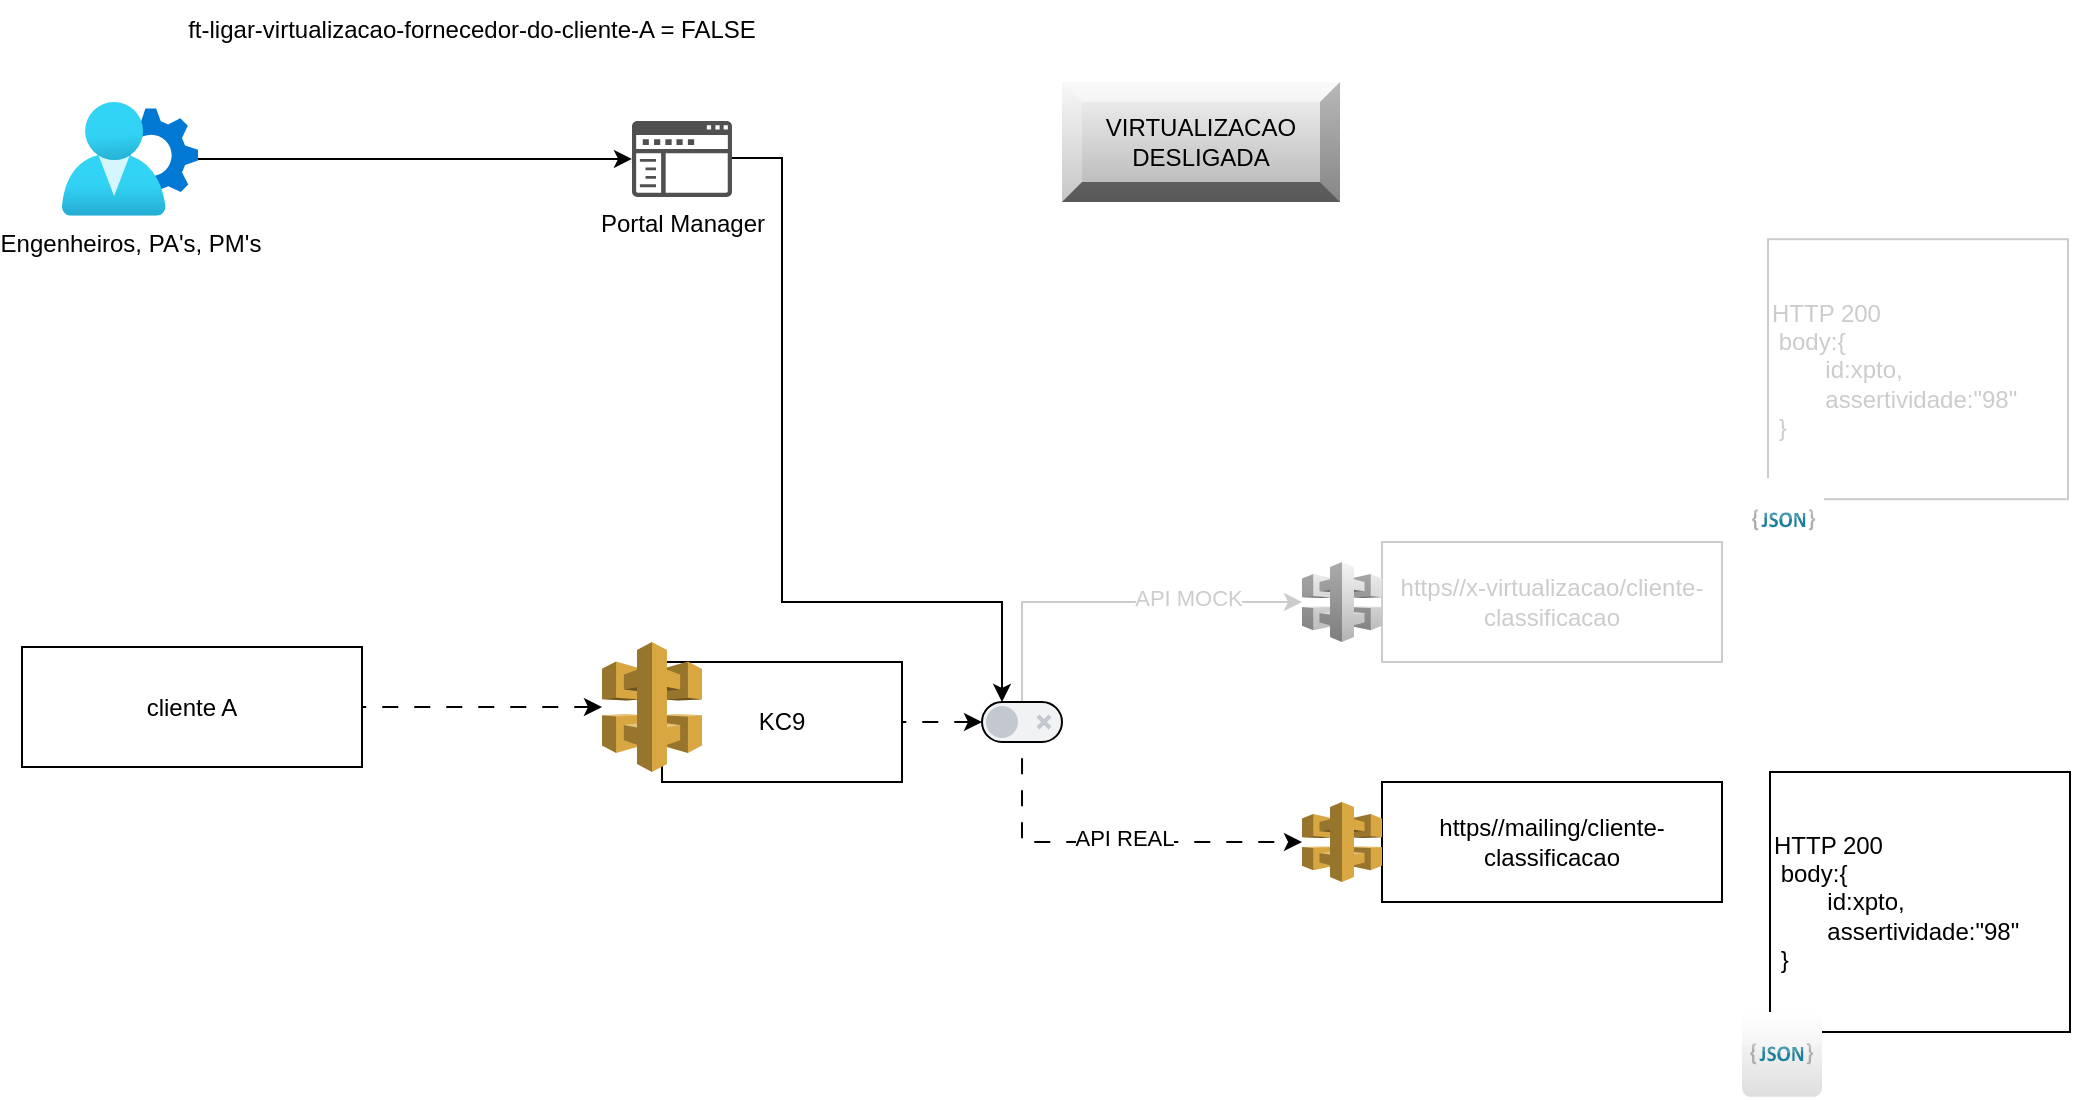 <mxfile version="24.4.13" type="device">
  <diagram name="Página-1" id="3pbkLxkB6d5WARuX0Uuh">
    <mxGraphModel dx="1783" dy="1024" grid="1" gridSize="10" guides="1" tooltips="1" connect="1" arrows="1" fold="1" page="1" pageScale="1" pageWidth="1169" pageHeight="827" math="0" shadow="0">
      <root>
        <mxCell id="0" />
        <mxCell id="eejUqghXIHo9HZLC7iia-101" value="REAL" style="" parent="0" />
        <mxCell id="eejUqghXIHo9HZLC7iia-102" style="edgeStyle=orthogonalEdgeStyle;rounded=0;orthogonalLoop=1;jettySize=auto;html=1;flowAnimation=1;" edge="1" parent="eejUqghXIHo9HZLC7iia-101" target="eejUqghXIHo9HZLC7iia-111">
          <mxGeometry relative="1" as="geometry">
            <mxPoint x="730.034" y="448.0" as="sourcePoint" />
            <Array as="points">
              <mxPoint x="730" y="500" />
            </Array>
          </mxGeometry>
        </mxCell>
        <mxCell id="eejUqghXIHo9HZLC7iia-103" value="API REAL" style="edgeLabel;html=1;align=center;verticalAlign=middle;resizable=0;points=[];" vertex="1" connectable="0" parent="eejUqghXIHo9HZLC7iia-102">
          <mxGeometry x="0.068" y="2" relative="1" as="geometry">
            <mxPoint as="offset" />
          </mxGeometry>
        </mxCell>
        <mxCell id="eejUqghXIHo9HZLC7iia-104" value="KC9" style="rounded=0;whiteSpace=wrap;html=1;" vertex="1" parent="eejUqghXIHo9HZLC7iia-101">
          <mxGeometry x="550" y="410" width="120" height="60" as="geometry" />
        </mxCell>
        <mxCell id="eejUqghXIHo9HZLC7iia-105" value="https//mailing/cliente-classificacao" style="rounded=0;whiteSpace=wrap;html=1;" vertex="1" parent="eejUqghXIHo9HZLC7iia-101">
          <mxGeometry x="910" y="470" width="170" height="60" as="geometry" />
        </mxCell>
        <mxCell id="eejUqghXIHo9HZLC7iia-106" value="https//x-virtualizacao/cliente-classificacao" style="rounded=0;whiteSpace=wrap;html=1;fontColor=#CCCCCC;strokeColor=#CCCCCC;" vertex="1" parent="eejUqghXIHo9HZLC7iia-101">
          <mxGeometry x="910" y="350" width="170" height="60" as="geometry" />
        </mxCell>
        <mxCell id="eejUqghXIHo9HZLC7iia-107" value="" style="edgeStyle=orthogonalEdgeStyle;rounded=0;orthogonalLoop=1;jettySize=auto;html=1;entryX=0;entryY=0.5;entryDx=0;entryDy=0;strokeColor=#000000;flowAnimation=1;" edge="1" parent="eejUqghXIHo9HZLC7iia-101" source="eejUqghXIHo9HZLC7iia-104">
          <mxGeometry relative="1" as="geometry">
            <mxPoint x="670" y="440" as="sourcePoint" />
            <mxPoint x="710" y="440.0" as="targetPoint" />
          </mxGeometry>
        </mxCell>
        <mxCell id="eejUqghXIHo9HZLC7iia-108" value="" style="edgeStyle=orthogonalEdgeStyle;rounded=0;orthogonalLoop=1;jettySize=auto;html=1;entryX=0;entryY=0.5;entryDx=0;entryDy=0;fontColor=#CCCCCC;strokeColor=#CCCCCC;exitX=0.75;exitY=0;exitDx=0;exitDy=0;" edge="1" parent="eejUqghXIHo9HZLC7iia-101" target="eejUqghXIHo9HZLC7iia-110">
          <mxGeometry relative="1" as="geometry">
            <mxPoint x="732.5" y="432" as="sourcePoint" />
            <mxPoint x="780" y="380" as="targetPoint" />
            <Array as="points">
              <mxPoint x="730" y="432" />
              <mxPoint x="730" y="380" />
            </Array>
          </mxGeometry>
        </mxCell>
        <mxCell id="eejUqghXIHo9HZLC7iia-109" value="API MOCK" style="edgeLabel;html=1;align=center;verticalAlign=middle;resizable=0;points=[];fontColor=#CCCCCC;" vertex="1" connectable="0" parent="eejUqghXIHo9HZLC7iia-108">
          <mxGeometry x="0.413" y="2" relative="1" as="geometry">
            <mxPoint as="offset" />
          </mxGeometry>
        </mxCell>
        <mxCell id="eejUqghXIHo9HZLC7iia-110" value="" style="outlineConnect=0;dashed=0;verticalLabelPosition=bottom;verticalAlign=top;align=center;html=1;shape=mxgraph.aws3.api_gateway;fillColor=#f5f5f5;gradientColor=#b3b3b3;strokeColor=#666666;" vertex="1" parent="eejUqghXIHo9HZLC7iia-101">
          <mxGeometry x="870" y="360" width="40" height="40" as="geometry" />
        </mxCell>
        <mxCell id="eejUqghXIHo9HZLC7iia-111" value="" style="outlineConnect=0;dashed=0;verticalLabelPosition=bottom;verticalAlign=top;align=center;html=1;shape=mxgraph.aws3.api_gateway;fillColor=#D9A741;gradientColor=none;" vertex="1" parent="eejUqghXIHo9HZLC7iia-101">
          <mxGeometry x="870" y="480" width="40" height="40" as="geometry" />
        </mxCell>
        <mxCell id="eejUqghXIHo9HZLC7iia-115" value="" style="outlineConnect=0;dashed=0;verticalLabelPosition=bottom;verticalAlign=top;align=center;html=1;shape=mxgraph.aws3.api_gateway;fillColor=#D9A741;gradientColor=none;" vertex="1" parent="eejUqghXIHo9HZLC7iia-101">
          <mxGeometry x="520" y="400" width="50" height="65" as="geometry" />
        </mxCell>
        <mxCell id="eejUqghXIHo9HZLC7iia-116" style="edgeStyle=orthogonalEdgeStyle;rounded=0;orthogonalLoop=1;jettySize=auto;html=1;flowAnimation=1;" edge="1" parent="eejUqghXIHo9HZLC7iia-101" source="eejUqghXIHo9HZLC7iia-117" target="eejUqghXIHo9HZLC7iia-115">
          <mxGeometry relative="1" as="geometry" />
        </mxCell>
        <mxCell id="eejUqghXIHo9HZLC7iia-117" value="cliente A" style="rounded=0;whiteSpace=wrap;html=1;" vertex="1" parent="eejUqghXIHo9HZLC7iia-101">
          <mxGeometry x="230" y="402.5" width="170" height="60" as="geometry" />
        </mxCell>
        <mxCell id="eejUqghXIHo9HZLC7iia-118" value="Portal Manager" style="sketch=0;pointerEvents=1;shadow=0;dashed=0;html=1;strokeColor=none;labelPosition=center;verticalLabelPosition=bottom;verticalAlign=top;align=center;fillColor=#505050;shape=mxgraph.mscae.intune.company_portal" vertex="1" parent="eejUqghXIHo9HZLC7iia-101">
          <mxGeometry x="535" y="139.46" width="50" height="38" as="geometry" />
        </mxCell>
        <mxCell id="eejUqghXIHo9HZLC7iia-119" value="Engenheiros, PA&#39;s, PM&#39;s" style="image;aspect=fixed;html=1;points=[];align=center;fontSize=12;image=img/lib/azure2/identity/User_Settings.svg;" vertex="1" parent="eejUqghXIHo9HZLC7iia-101">
          <mxGeometry x="250" y="130" width="68" height="56.92" as="geometry" />
        </mxCell>
        <mxCell id="eejUqghXIHo9HZLC7iia-120" style="edgeStyle=orthogonalEdgeStyle;rounded=0;orthogonalLoop=1;jettySize=auto;html=1;entryX=0;entryY=0.5;entryDx=0;entryDy=0;entryPerimeter=0;fontColor=#FF8000;strokeColor=#000000;" edge="1" parent="eejUqghXIHo9HZLC7iia-101" source="eejUqghXIHo9HZLC7iia-119" target="eejUqghXIHo9HZLC7iia-118">
          <mxGeometry relative="1" as="geometry" />
        </mxCell>
        <mxCell id="eejUqghXIHo9HZLC7iia-122" value="ft-ligar-virtualizacao-fornecedor-do-cliente-A = FALSE" style="text;html=1;align=center;verticalAlign=middle;whiteSpace=wrap;rounded=0;" vertex="1" parent="eejUqghXIHo9HZLC7iia-101">
          <mxGeometry x="310" y="79.46" width="290" height="30" as="geometry" />
        </mxCell>
        <mxCell id="eejUqghXIHo9HZLC7iia-125" value="HTTP 200&lt;div&gt;&amp;nbsp;body:{&lt;br&gt;&lt;span style=&quot;white-space: pre;&quot;&gt;&#x9;&lt;/span&gt;id:xpto, &lt;br&gt;&lt;span style=&quot;white-space: pre;&quot;&gt;&#x9;&lt;/span&gt;assertividade:&quot;98&quot;&lt;br&gt;&amp;nbsp;}&lt;/div&gt;" style="rounded=0;whiteSpace=wrap;html=1;align=left;" vertex="1" parent="eejUqghXIHo9HZLC7iia-101">
          <mxGeometry x="1104" y="465.0" width="150" height="130" as="geometry" />
        </mxCell>
        <mxCell id="eejUqghXIHo9HZLC7iia-126" value="" style="dashed=0;outlineConnect=0;html=1;align=center;labelPosition=center;verticalLabelPosition=bottom;verticalAlign=top;shape=mxgraph.webicons.json_2;gradientColor=#DFDEDE" vertex="1" parent="eejUqghXIHo9HZLC7iia-101">
          <mxGeometry x="1090" y="585" width="40" height="42.4" as="geometry" />
        </mxCell>
        <mxCell id="eejUqghXIHo9HZLC7iia-130" value="VIRTUALIZACAO&lt;div&gt;DESLIGADA&lt;/div&gt;" style="labelPosition=center;verticalLabelPosition=middle;align=center;html=1;shape=mxgraph.basic.shaded_button;dx=10;fillColor=#f5f5f5;strokeColor=#666666;whiteSpace=wrap;gradientColor=#b3b3b3;" vertex="1" parent="eejUqghXIHo9HZLC7iia-101">
          <mxGeometry x="750" y="120" width="139" height="60" as="geometry" />
        </mxCell>
        <mxCell id="eejUqghXIHo9HZLC7iia-133" value="" style="fillColor=#F1F2F4;strokeColor=default;rounded=1;arcSize=50;sketch=0;hachureGap=4;pointerEvents=0;fontFamily=Architects Daughter;fontSource=https%3A%2F%2Ffonts.googleapis.com%2Fcss%3Ffamily%3DArchitects%2BDaughter;fontSize=20;" vertex="1" parent="eejUqghXIHo9HZLC7iia-101">
          <mxGeometry x="710" y="430" width="40" height="20" as="geometry" />
        </mxCell>
        <mxCell id="eejUqghXIHo9HZLC7iia-134" value="" style="shape=ellipse;strokeColor=none;fillColor=#C2C7D0;sketch=0;hachureGap=4;pointerEvents=0;fontFamily=Architects Daughter;fontSource=https%3A%2F%2Ffonts.googleapis.com%2Fcss%3Ffamily%3DArchitects%2BDaughter;fontSize=20;" vertex="1" parent="eejUqghXIHo9HZLC7iia-133">
          <mxGeometry y="0.5" width="16" height="16" relative="1" as="geometry">
            <mxPoint x="2" y="-8" as="offset" />
          </mxGeometry>
        </mxCell>
        <mxCell id="eejUqghXIHo9HZLC7iia-135" value="" style="html=1;shadow=0;dashed=0;shape=mxgraph.atlassian.x;strokeColor=#C2C7D0;strokeWidth=2;sketch=0;hachureGap=4;pointerEvents=0;fontFamily=Architects Daughter;fontSource=https%3A%2F%2Ffonts.googleapis.com%2Fcss%3Ffamily%3DArchitects%2BDaughter;fontSize=20;" vertex="1" parent="eejUqghXIHo9HZLC7iia-133">
          <mxGeometry x="1" y="0.5" width="6" height="6" relative="1" as="geometry">
            <mxPoint x="-12" y="-3" as="offset" />
          </mxGeometry>
        </mxCell>
        <mxCell id="eejUqghXIHo9HZLC7iia-152" value="HTTP 200&lt;div&gt;&amp;nbsp;body:{&lt;br&gt;&lt;span style=&quot;white-space: pre;&quot;&gt;&#x9;&lt;/span&gt;id:xpto, &lt;br&gt;&lt;span style=&quot;white-space: pre;&quot;&gt;&#x9;&lt;/span&gt;assertividade:&quot;98&quot;&lt;br&gt;&amp;nbsp;}&lt;/div&gt;" style="rounded=0;whiteSpace=wrap;html=1;align=left;strokeColor=#CCCCCC;fontColor=#CCCCCC;" vertex="1" parent="eejUqghXIHo9HZLC7iia-101">
          <mxGeometry x="1103" y="198.6" width="150" height="130" as="geometry" />
        </mxCell>
        <mxCell id="eejUqghXIHo9HZLC7iia-153" value="" style="dashed=0;outlineConnect=0;html=1;align=center;labelPosition=center;verticalLabelPosition=bottom;verticalAlign=top;shape=mxgraph.webicons.json_2;strokeColor=#B3B3B3;" vertex="1" parent="eejUqghXIHo9HZLC7iia-101">
          <mxGeometry x="1091" y="318" width="40" height="42.4" as="geometry" />
        </mxCell>
        <mxCell id="eejUqghXIHo9HZLC7iia-171" style="edgeStyle=orthogonalEdgeStyle;rounded=0;orthogonalLoop=1;jettySize=auto;html=1;entryX=0.25;entryY=0;entryDx=0;entryDy=0;flowAnimation=0;" edge="1" parent="eejUqghXIHo9HZLC7iia-101">
          <mxGeometry relative="1" as="geometry">
            <mxPoint x="585" y="158" as="sourcePoint" />
            <mxPoint x="720" y="430" as="targetPoint" />
            <Array as="points">
              <mxPoint x="610" y="158" />
              <mxPoint x="610" y="380" />
              <mxPoint x="720" y="380" />
            </Array>
          </mxGeometry>
        </mxCell>
        <mxCell id="1" value="VIRTUALIZACAO" style="" parent="0" visible="0" />
        <mxCell id="eejUqghXIHo9HZLC7iia-3" style="edgeStyle=orthogonalEdgeStyle;rounded=0;orthogonalLoop=1;jettySize=auto;html=1;fontColor=#E6E6E6;strokeColor=#CCCCCC;" edge="1" parent="1" target="eejUqghXIHo9HZLC7iia-25">
          <mxGeometry relative="1" as="geometry">
            <mxPoint x="730.034" y="448.0" as="sourcePoint" />
            <Array as="points">
              <mxPoint x="730" y="500" />
            </Array>
          </mxGeometry>
        </mxCell>
        <mxCell id="eejUqghXIHo9HZLC7iia-39" value="API REAL" style="edgeLabel;html=1;align=center;verticalAlign=middle;resizable=0;points=[];fontColor=#E6E6E6;" vertex="1" connectable="0" parent="eejUqghXIHo9HZLC7iia-3">
          <mxGeometry x="0.068" y="2" relative="1" as="geometry">
            <mxPoint as="offset" />
          </mxGeometry>
        </mxCell>
        <mxCell id="eejUqghXIHo9HZLC7iia-1" value="KC9" style="rounded=0;whiteSpace=wrap;html=1;" vertex="1" parent="1">
          <mxGeometry x="550" y="410" width="120" height="60" as="geometry" />
        </mxCell>
        <mxCell id="eejUqghXIHo9HZLC7iia-2" value="https//mailing/cliente-classificacao" style="rounded=0;whiteSpace=wrap;html=1;fontColor=#E6E6E6;strokeColor=#CCCCCC;" vertex="1" parent="1">
          <mxGeometry x="910" y="470" width="170" height="60" as="geometry" />
        </mxCell>
        <mxCell id="eejUqghXIHo9HZLC7iia-4" value="https//x-virtualizacao/cliente-classificacao" style="rounded=0;whiteSpace=wrap;html=1;" vertex="1" parent="1">
          <mxGeometry x="910" y="350" width="170" height="60" as="geometry" />
        </mxCell>
        <mxCell id="eejUqghXIHo9HZLC7iia-19" value="" style="edgeStyle=orthogonalEdgeStyle;rounded=0;orthogonalLoop=1;jettySize=auto;html=1;entryX=0;entryY=0.5;entryDx=0;entryDy=0;strokeColor=#000000;flowAnimation=1;" edge="1" parent="1" source="eejUqghXIHo9HZLC7iia-1">
          <mxGeometry relative="1" as="geometry">
            <mxPoint x="670" y="440" as="sourcePoint" />
            <mxPoint x="710" y="440.0" as="targetPoint" />
          </mxGeometry>
        </mxCell>
        <mxCell id="eejUqghXIHo9HZLC7iia-24" value="" style="edgeStyle=orthogonalEdgeStyle;rounded=0;orthogonalLoop=1;jettySize=auto;html=1;entryX=0;entryY=0.5;entryDx=0;entryDy=0;fontColor=#00CC00;strokeColor=#000000;exitX=0.5;exitY=0;exitDx=0;exitDy=0;flowAnimation=1;" edge="1" parent="1" source="eejUqghXIHo9HZLC7iia-139" target="eejUqghXIHo9HZLC7iia-21">
          <mxGeometry relative="1" as="geometry">
            <mxPoint x="740" y="430.0" as="sourcePoint" />
            <mxPoint x="780" y="380" as="targetPoint" />
            <Array as="points">
              <mxPoint x="730" y="380" />
            </Array>
          </mxGeometry>
        </mxCell>
        <mxCell id="eejUqghXIHo9HZLC7iia-38" value="API MOCK" style="edgeLabel;html=1;align=center;verticalAlign=middle;resizable=0;points=[];fontColor=#000000;" vertex="1" connectable="0" parent="eejUqghXIHo9HZLC7iia-24">
          <mxGeometry x="0.413" y="2" relative="1" as="geometry">
            <mxPoint as="offset" />
          </mxGeometry>
        </mxCell>
        <mxCell id="eejUqghXIHo9HZLC7iia-21" value="" style="outlineConnect=0;dashed=0;verticalLabelPosition=bottom;verticalAlign=top;align=center;html=1;shape=mxgraph.aws3.api_gateway;fillColor=#D9A741;gradientColor=none;" vertex="1" parent="1">
          <mxGeometry x="870" y="360" width="40" height="40" as="geometry" />
        </mxCell>
        <mxCell id="eejUqghXIHo9HZLC7iia-25" value="" style="outlineConnect=0;dashed=0;verticalLabelPosition=bottom;verticalAlign=top;align=center;html=1;shape=mxgraph.aws3.api_gateway;fillColor=#f5f5f5;gradientColor=#b3b3b3;strokeColor=#666666;" vertex="1" parent="1">
          <mxGeometry x="870" y="480" width="40" height="40" as="geometry" />
        </mxCell>
        <mxCell id="eejUqghXIHo9HZLC7iia-30" value="" style="outlineConnect=0;dashed=0;verticalLabelPosition=bottom;verticalAlign=top;align=center;html=1;shape=mxgraph.aws3.api_gateway;fillColor=#D9A741;gradientColor=none;" vertex="1" parent="1">
          <mxGeometry x="520" y="400" width="50" height="65" as="geometry" />
        </mxCell>
        <mxCell id="eejUqghXIHo9HZLC7iia-35" style="edgeStyle=orthogonalEdgeStyle;rounded=0;orthogonalLoop=1;jettySize=auto;html=1;flowAnimation=1;" edge="1" parent="1" source="eejUqghXIHo9HZLC7iia-32" target="eejUqghXIHo9HZLC7iia-30">
          <mxGeometry relative="1" as="geometry" />
        </mxCell>
        <mxCell id="eejUqghXIHo9HZLC7iia-32" value="cliente A" style="rounded=0;whiteSpace=wrap;html=1;" vertex="1" parent="1">
          <mxGeometry x="230" y="402.5" width="170" height="60" as="geometry" />
        </mxCell>
        <mxCell id="eejUqghXIHo9HZLC7iia-168" style="edgeStyle=orthogonalEdgeStyle;rounded=0;orthogonalLoop=1;jettySize=auto;html=1;entryX=0.25;entryY=0;entryDx=0;entryDy=0;flowAnimation=0;" edge="1" parent="1" source="eejUqghXIHo9HZLC7iia-41" target="eejUqghXIHo9HZLC7iia-139">
          <mxGeometry relative="1" as="geometry">
            <Array as="points">
              <mxPoint x="610" y="158" />
              <mxPoint x="610" y="380" />
              <mxPoint x="720" y="380" />
            </Array>
          </mxGeometry>
        </mxCell>
        <mxCell id="eejUqghXIHo9HZLC7iia-41" value="Portal Manager" style="sketch=0;pointerEvents=1;shadow=0;dashed=0;html=1;strokeColor=none;labelPosition=center;verticalLabelPosition=bottom;verticalAlign=top;align=center;fillColor=#505050;shape=mxgraph.mscae.intune.company_portal" vertex="1" parent="1">
          <mxGeometry x="535" y="139.46" width="50" height="38" as="geometry" />
        </mxCell>
        <mxCell id="eejUqghXIHo9HZLC7iia-43" value="Engenheiros, PA&#39;s, PM&#39;s" style="image;aspect=fixed;html=1;points=[];align=center;fontSize=12;image=img/lib/azure2/identity/User_Settings.svg;" vertex="1" parent="1">
          <mxGeometry x="250" y="130" width="68" height="56.92" as="geometry" />
        </mxCell>
        <mxCell id="eejUqghXIHo9HZLC7iia-44" style="edgeStyle=orthogonalEdgeStyle;rounded=0;orthogonalLoop=1;jettySize=auto;html=1;entryX=0;entryY=0.5;entryDx=0;entryDy=0;entryPerimeter=0;fontColor=#FF8000;strokeColor=#000000;" edge="1" parent="1" source="eejUqghXIHo9HZLC7iia-43" target="eejUqghXIHo9HZLC7iia-41">
          <mxGeometry relative="1" as="geometry" />
        </mxCell>
        <mxCell id="eejUqghXIHo9HZLC7iia-47" value="ft-ligar-virtualizacao-fornecedor-do-cliente-A = TRUE" style="text;html=1;align=center;verticalAlign=middle;whiteSpace=wrap;rounded=0;" vertex="1" parent="1">
          <mxGeometry x="312" y="79.46" width="282" height="30" as="geometry" />
        </mxCell>
        <mxCell id="eejUqghXIHo9HZLC7iia-51" value="HTTP 200&lt;div&gt;&amp;nbsp;body:{&lt;br&gt;&lt;span style=&quot;white-space: pre;&quot;&gt;&#x9;&lt;/span&gt;id:xpto, &lt;br&gt;&lt;span style=&quot;white-space: pre;&quot;&gt;&#x9;&lt;/span&gt;assertividade:&quot;98&quot;&lt;br&gt;&amp;nbsp;}&lt;/div&gt;" style="rounded=0;whiteSpace=wrap;html=1;align=left;" vertex="1" parent="1">
          <mxGeometry x="1104" y="197.6" width="150" height="130" as="geometry" />
        </mxCell>
        <mxCell id="eejUqghXIHo9HZLC7iia-49" value="" style="dashed=0;outlineConnect=0;html=1;align=center;labelPosition=center;verticalLabelPosition=bottom;verticalAlign=top;shape=mxgraph.webicons.json_2;gradientColor=#DFDEDE" vertex="1" parent="1">
          <mxGeometry x="1090" y="317.6" width="40" height="42.4" as="geometry" />
        </mxCell>
        <mxCell id="eejUqghXIHo9HZLC7iia-67" value="VIRTUALIZACAO&lt;div&gt;LIGADA&lt;/div&gt;" style="labelPosition=center;verticalLabelPosition=middle;align=center;html=1;shape=mxgraph.basic.shaded_button;dx=10;fillColor=#d5e8d4;strokeColor=#82b366;whiteSpace=wrap;gradientColor=#97d077;" vertex="1" parent="1">
          <mxGeometry x="750" y="119.46" width="139" height="60" as="geometry" />
        </mxCell>
        <mxCell id="eejUqghXIHo9HZLC7iia-139" value="" style="fillColor=#36B37E;strokeColor=none;rounded=1;arcSize=50;sketch=0;hachureGap=4;pointerEvents=0;fontFamily=Architects Daughter;fontSource=https%3A%2F%2Ffonts.googleapis.com%2Fcss%3Ffamily%3DArchitects%2BDaughter;fontSize=20;" vertex="1" parent="1">
          <mxGeometry x="710" y="430" width="40" height="20" as="geometry" />
        </mxCell>
        <mxCell id="eejUqghXIHo9HZLC7iia-140" value="" style="shape=ellipse;strokeColor=none;fillColor=#ffffff;sketch=0;hachureGap=4;pointerEvents=0;fontFamily=Architects Daughter;fontSource=https%3A%2F%2Ffonts.googleapis.com%2Fcss%3Ffamily%3DArchitects%2BDaughter;fontSize=20;" vertex="1" parent="eejUqghXIHo9HZLC7iia-139">
          <mxGeometry x="1" y="0.5" width="12" height="12" relative="1" as="geometry">
            <mxPoint x="-14" y="-6" as="offset" />
          </mxGeometry>
        </mxCell>
        <mxCell id="eejUqghXIHo9HZLC7iia-141" value="" style="html=1;shadow=0;dashed=0;shape=mxgraph.atlassian.check;strokeColor=#ffffff;sketch=1;hachureGap=4;pointerEvents=0;fontFamily=Architects Daughter;fontSource=https%3A%2F%2Ffonts.googleapis.com%2Fcss%3Ffamily%3DArchitects%2BDaughter;fontSize=20;" vertex="1" parent="eejUqghXIHo9HZLC7iia-139">
          <mxGeometry y="0.5" width="6" height="5" relative="1" as="geometry">
            <mxPoint x="9" y="-3" as="offset" />
          </mxGeometry>
        </mxCell>
        <mxCell id="eejUqghXIHo9HZLC7iia-165" value="HTTP 200&lt;div&gt;&amp;nbsp;body:{&lt;br&gt;&lt;span style=&quot;white-space: pre;&quot;&gt;&#x9;&lt;/span&gt;id:xpto, &lt;br&gt;&lt;span style=&quot;white-space: pre;&quot;&gt;&#x9;&lt;/span&gt;assertividade:&quot;98&quot;&lt;br&gt;&amp;nbsp;}&lt;/div&gt;" style="rounded=0;whiteSpace=wrap;html=1;align=left;strokeColor=#B3B3B3;fontColor=#B3B3B3;" vertex="1" parent="1">
          <mxGeometry x="1104" y="465.0" width="150" height="130" as="geometry" />
        </mxCell>
        <mxCell id="eejUqghXIHo9HZLC7iia-166" value="" style="dashed=0;outlineConnect=0;html=1;align=center;labelPosition=center;verticalLabelPosition=bottom;verticalAlign=top;shape=mxgraph.webicons.json_2;strokeColor=#B3B3B3;" vertex="1" parent="1">
          <mxGeometry x="1090" y="595" width="40" height="42.4" as="geometry" />
        </mxCell>
      </root>
    </mxGraphModel>
  </diagram>
</mxfile>
